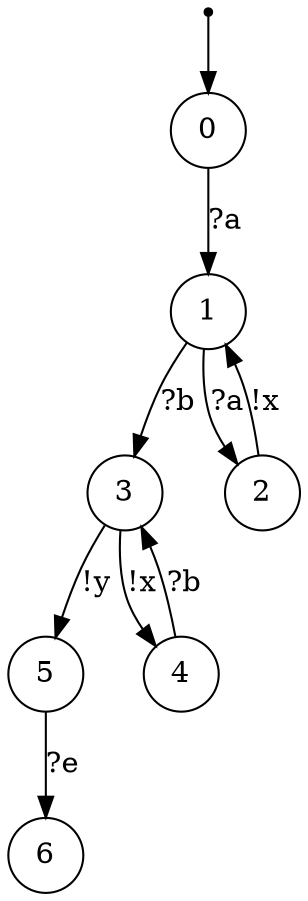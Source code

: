 digraph {
 node [shape=point] ENTRY
 node [shape=circle]
 ENTRY -> 0
0 -> 1 [label="?a"]
1 -> 3 [label="?b"]
3 -> 5 [label="!y"]
5 -> 6 [label="?e"]
3 -> 4 [label="!x"]
4 -> 3 [label="?b"]
1 -> 2 [label="?a"]
2 -> 1 [label="!x"]
}